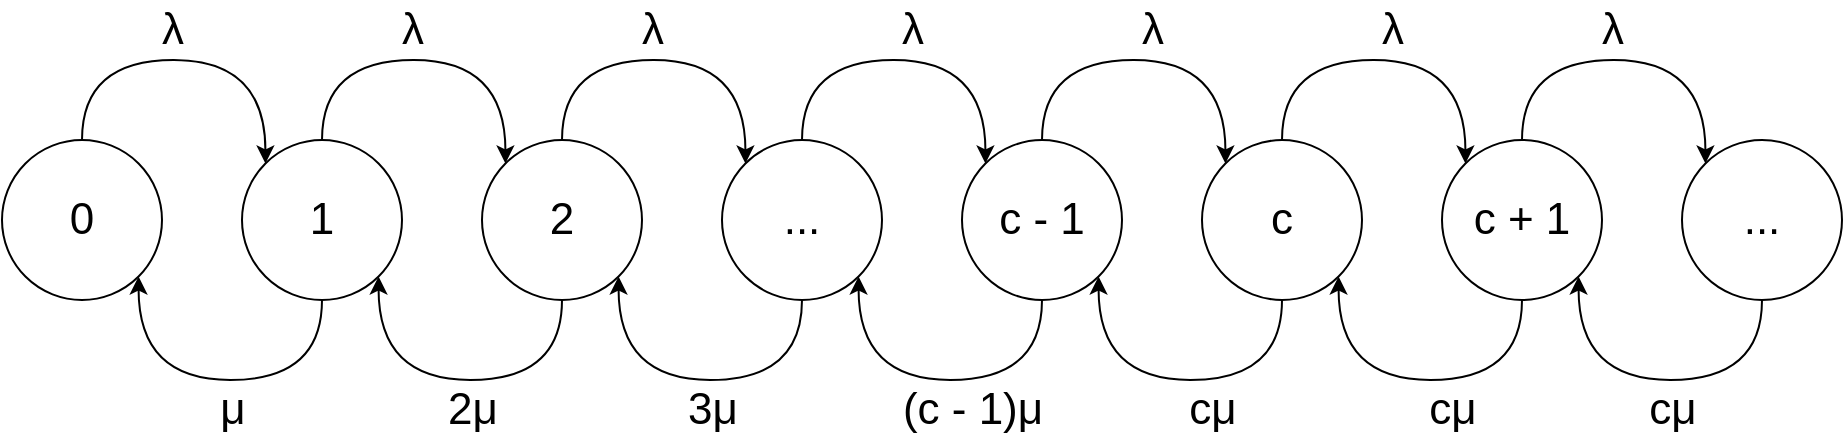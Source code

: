 <mxfile version="14.7.3" type="device"><diagram id="8CPdOJh3KvbtgiTL9yfJ" name="Page-1"><mxGraphModel dx="1422" dy="762" grid="1" gridSize="10" guides="1" tooltips="1" connect="1" arrows="1" fold="1" page="1" pageScale="1" pageWidth="850" pageHeight="1100" math="0" shadow="0"><root><mxCell id="0"/><mxCell id="1" parent="0"/><mxCell id="CIAhUomg79uPiLLEDOOj-13" style="edgeStyle=orthogonalEdgeStyle;curved=1;orthogonalLoop=1;jettySize=auto;html=1;exitX=0.5;exitY=0;exitDx=0;exitDy=0;entryX=0;entryY=0;entryDx=0;entryDy=0;fontSize=22;" parent="1" source="CIAhUomg79uPiLLEDOOj-1" target="CIAhUomg79uPiLLEDOOj-2" edge="1"><mxGeometry relative="1" as="geometry"><Array as="points"><mxPoint x="120" y="280"/><mxPoint x="212" y="280"/></Array></mxGeometry></mxCell><mxCell id="CIAhUomg79uPiLLEDOOj-1" value="0" style="ellipse;whiteSpace=wrap;html=1;aspect=fixed;fontSize=22;" parent="1" vertex="1"><mxGeometry x="80" y="320" width="80" height="80" as="geometry"/></mxCell><mxCell id="CIAhUomg79uPiLLEDOOj-23" style="edgeStyle=orthogonalEdgeStyle;curved=1;orthogonalLoop=1;jettySize=auto;html=1;exitX=0.5;exitY=1;exitDx=0;exitDy=0;entryX=1;entryY=1;entryDx=0;entryDy=0;fontSize=22;" parent="1" source="CIAhUomg79uPiLLEDOOj-2" target="CIAhUomg79uPiLLEDOOj-1" edge="1"><mxGeometry relative="1" as="geometry"><Array as="points"><mxPoint x="240" y="440"/><mxPoint x="148" y="440"/></Array></mxGeometry></mxCell><mxCell id="CIAhUomg79uPiLLEDOOj-2" value="1" style="ellipse;whiteSpace=wrap;html=1;aspect=fixed;fontSize=22;" parent="1" vertex="1"><mxGeometry x="200" y="320" width="80" height="80" as="geometry"/></mxCell><mxCell id="CIAhUomg79uPiLLEDOOj-38" style="edgeStyle=orthogonalEdgeStyle;curved=1;orthogonalLoop=1;jettySize=auto;html=1;exitX=0.5;exitY=1;exitDx=0;exitDy=0;entryX=1;entryY=1;entryDx=0;entryDy=0;fontSize=22;" parent="1" source="CIAhUomg79uPiLLEDOOj-3" target="CIAhUomg79uPiLLEDOOj-2" edge="1"><mxGeometry relative="1" as="geometry"><Array as="points"><mxPoint x="360" y="440"/><mxPoint x="268" y="440"/></Array></mxGeometry></mxCell><mxCell id="CIAhUomg79uPiLLEDOOj-3" value="2" style="ellipse;whiteSpace=wrap;html=1;aspect=fixed;fontSize=22;" parent="1" vertex="1"><mxGeometry x="320" y="320" width="80" height="80" as="geometry"/></mxCell><mxCell id="CIAhUomg79uPiLLEDOOj-40" style="edgeStyle=orthogonalEdgeStyle;curved=1;orthogonalLoop=1;jettySize=auto;html=1;exitX=0.5;exitY=1;exitDx=0;exitDy=0;entryX=1;entryY=1;entryDx=0;entryDy=0;fontSize=22;" parent="1" source="CIAhUomg79uPiLLEDOOj-4" target="CIAhUomg79uPiLLEDOOj-3" edge="1"><mxGeometry relative="1" as="geometry"><Array as="points"><mxPoint x="480" y="440"/><mxPoint x="388" y="440"/></Array></mxGeometry></mxCell><mxCell id="CIAhUomg79uPiLLEDOOj-4" value="..." style="ellipse;whiteSpace=wrap;html=1;aspect=fixed;fontSize=22;" parent="1" vertex="1"><mxGeometry x="440" y="320" width="80" height="80" as="geometry"/></mxCell><mxCell id="CIAhUomg79uPiLLEDOOj-41" style="edgeStyle=orthogonalEdgeStyle;curved=1;orthogonalLoop=1;jettySize=auto;html=1;exitX=0.5;exitY=1;exitDx=0;exitDy=0;entryX=1;entryY=1;entryDx=0;entryDy=0;fontSize=22;" parent="1" source="CIAhUomg79uPiLLEDOOj-5" target="CIAhUomg79uPiLLEDOOj-4" edge="1"><mxGeometry relative="1" as="geometry"><Array as="points"><mxPoint x="600" y="440"/><mxPoint x="508" y="440"/></Array></mxGeometry></mxCell><mxCell id="CIAhUomg79uPiLLEDOOj-5" value="c - 1" style="ellipse;whiteSpace=wrap;html=1;aspect=fixed;fontSize=22;" parent="1" vertex="1"><mxGeometry x="560" y="320" width="80" height="80" as="geometry"/></mxCell><mxCell id="CIAhUomg79uPiLLEDOOj-51" style="edgeStyle=orthogonalEdgeStyle;curved=1;orthogonalLoop=1;jettySize=auto;html=1;exitX=0.5;exitY=1;exitDx=0;exitDy=0;entryX=1;entryY=1;entryDx=0;entryDy=0;fontSize=22;" parent="1" source="CIAhUomg79uPiLLEDOOj-6" target="CIAhUomg79uPiLLEDOOj-5" edge="1"><mxGeometry relative="1" as="geometry"><Array as="points"><mxPoint x="720" y="440"/><mxPoint x="628" y="440"/></Array></mxGeometry></mxCell><mxCell id="CIAhUomg79uPiLLEDOOj-6" value="c" style="ellipse;whiteSpace=wrap;html=1;aspect=fixed;fontSize=22;" parent="1" vertex="1"><mxGeometry x="680" y="320" width="80" height="80" as="geometry"/></mxCell><mxCell id="CIAhUomg79uPiLLEDOOj-52" style="edgeStyle=orthogonalEdgeStyle;curved=1;orthogonalLoop=1;jettySize=auto;html=1;exitX=0.5;exitY=1;exitDx=0;exitDy=0;entryX=1;entryY=1;entryDx=0;entryDy=0;fontSize=22;" parent="1" source="CIAhUomg79uPiLLEDOOj-7" target="CIAhUomg79uPiLLEDOOj-6" edge="1"><mxGeometry relative="1" as="geometry"><Array as="points"><mxPoint x="840" y="440"/><mxPoint x="748" y="440"/></Array></mxGeometry></mxCell><mxCell id="CIAhUomg79uPiLLEDOOj-7" value="c + 1" style="ellipse;whiteSpace=wrap;html=1;aspect=fixed;fontSize=22;" parent="1" vertex="1"><mxGeometry x="800" y="320" width="80" height="80" as="geometry"/></mxCell><mxCell id="CIAhUomg79uPiLLEDOOj-53" style="edgeStyle=orthogonalEdgeStyle;curved=1;orthogonalLoop=1;jettySize=auto;html=1;exitX=0.5;exitY=1;exitDx=0;exitDy=0;entryX=1;entryY=1;entryDx=0;entryDy=0;fontSize=22;" parent="1" source="CIAhUomg79uPiLLEDOOj-8" target="CIAhUomg79uPiLLEDOOj-7" edge="1"><mxGeometry relative="1" as="geometry"><Array as="points"><mxPoint x="960" y="440"/><mxPoint x="868" y="440"/></Array></mxGeometry></mxCell><mxCell id="CIAhUomg79uPiLLEDOOj-8" value="..." style="ellipse;whiteSpace=wrap;html=1;aspect=fixed;fontSize=22;" parent="1" vertex="1"><mxGeometry x="920" y="320" width="80" height="80" as="geometry"/></mxCell><mxCell id="CIAhUomg79uPiLLEDOOj-14" style="edgeStyle=orthogonalEdgeStyle;curved=1;orthogonalLoop=1;jettySize=auto;html=1;exitX=0.5;exitY=0;exitDx=0;exitDy=0;entryX=0;entryY=0;entryDx=0;entryDy=0;fontSize=22;" parent="1" edge="1"><mxGeometry relative="1" as="geometry"><mxPoint x="240" y="320" as="sourcePoint"/><mxPoint x="331.716" y="331.716" as="targetPoint"/><Array as="points"><mxPoint x="240" y="280"/><mxPoint x="332" y="280"/></Array></mxGeometry></mxCell><mxCell id="CIAhUomg79uPiLLEDOOj-15" style="edgeStyle=orthogonalEdgeStyle;curved=1;orthogonalLoop=1;jettySize=auto;html=1;exitX=0.5;exitY=0;exitDx=0;exitDy=0;entryX=0;entryY=0;entryDx=0;entryDy=0;fontSize=22;" parent="1" edge="1"><mxGeometry relative="1" as="geometry"><mxPoint x="360" y="320" as="sourcePoint"/><mxPoint x="451.716" y="331.716" as="targetPoint"/><Array as="points"><mxPoint x="360" y="280"/><mxPoint x="452" y="280"/></Array></mxGeometry></mxCell><mxCell id="CIAhUomg79uPiLLEDOOj-16" style="edgeStyle=orthogonalEdgeStyle;curved=1;orthogonalLoop=1;jettySize=auto;html=1;exitX=0.5;exitY=0;exitDx=0;exitDy=0;entryX=0;entryY=0;entryDx=0;entryDy=0;fontSize=22;" parent="1" edge="1"><mxGeometry relative="1" as="geometry"><mxPoint x="480" y="320" as="sourcePoint"/><mxPoint x="571.716" y="331.716" as="targetPoint"/><Array as="points"><mxPoint x="480" y="280"/><mxPoint x="572" y="280"/></Array></mxGeometry></mxCell><mxCell id="CIAhUomg79uPiLLEDOOj-17" style="edgeStyle=orthogonalEdgeStyle;curved=1;orthogonalLoop=1;jettySize=auto;html=1;exitX=0.5;exitY=0;exitDx=0;exitDy=0;entryX=0;entryY=0;entryDx=0;entryDy=0;fontSize=22;" parent="1" edge="1"><mxGeometry relative="1" as="geometry"><mxPoint x="600" y="320" as="sourcePoint"/><mxPoint x="691.716" y="331.716" as="targetPoint"/><Array as="points"><mxPoint x="600" y="280"/><mxPoint x="692" y="280"/></Array></mxGeometry></mxCell><mxCell id="CIAhUomg79uPiLLEDOOj-18" style="edgeStyle=orthogonalEdgeStyle;curved=1;orthogonalLoop=1;jettySize=auto;html=1;exitX=0.5;exitY=0;exitDx=0;exitDy=0;entryX=0;entryY=0;entryDx=0;entryDy=0;fontSize=22;" parent="1" edge="1"><mxGeometry relative="1" as="geometry"><mxPoint x="720" y="320" as="sourcePoint"/><mxPoint x="811.716" y="331.716" as="targetPoint"/><Array as="points"><mxPoint x="720" y="280"/><mxPoint x="812" y="280"/></Array></mxGeometry></mxCell><mxCell id="CIAhUomg79uPiLLEDOOj-19" style="edgeStyle=orthogonalEdgeStyle;curved=1;orthogonalLoop=1;jettySize=auto;html=1;exitX=0.5;exitY=0;exitDx=0;exitDy=0;entryX=0;entryY=0;entryDx=0;entryDy=0;fontSize=22;" parent="1" edge="1"><mxGeometry relative="1" as="geometry"><mxPoint x="840" y="320" as="sourcePoint"/><mxPoint x="931.716" y="331.716" as="targetPoint"/><Array as="points"><mxPoint x="840" y="280"/><mxPoint x="932" y="280"/></Array></mxGeometry></mxCell><mxCell id="CIAhUomg79uPiLLEDOOj-56" value="λ" style="text;html=1;align=center;verticalAlign=middle;resizable=0;points=[];autosize=1;strokeColor=none;fontSize=22;" parent="1" vertex="1"><mxGeometry x="150" y="250" width="30" height="30" as="geometry"/></mxCell><mxCell id="CIAhUomg79uPiLLEDOOj-57" value="λ" style="text;html=1;align=center;verticalAlign=middle;resizable=0;points=[];autosize=1;strokeColor=none;fontSize=22;" parent="1" vertex="1"><mxGeometry x="270" y="250" width="30" height="30" as="geometry"/></mxCell><mxCell id="CIAhUomg79uPiLLEDOOj-58" value="λ" style="text;html=1;align=center;verticalAlign=middle;resizable=0;points=[];autosize=1;strokeColor=none;fontSize=22;" parent="1" vertex="1"><mxGeometry x="390" y="250" width="30" height="30" as="geometry"/></mxCell><mxCell id="CIAhUomg79uPiLLEDOOj-59" value="λ" style="text;html=1;align=center;verticalAlign=middle;resizable=0;points=[];autosize=1;strokeColor=none;fontSize=22;" parent="1" vertex="1"><mxGeometry x="520" y="250" width="30" height="30" as="geometry"/></mxCell><mxCell id="CIAhUomg79uPiLLEDOOj-60" value="λ" style="text;html=1;align=center;verticalAlign=middle;resizable=0;points=[];autosize=1;strokeColor=none;fontSize=22;" parent="1" vertex="1"><mxGeometry x="640" y="250" width="30" height="30" as="geometry"/></mxCell><mxCell id="CIAhUomg79uPiLLEDOOj-61" value="λ" style="text;html=1;align=center;verticalAlign=middle;resizable=0;points=[];autosize=1;strokeColor=none;fontSize=22;" parent="1" vertex="1"><mxGeometry x="760" y="250" width="30" height="30" as="geometry"/></mxCell><mxCell id="CIAhUomg79uPiLLEDOOj-62" value="λ" style="text;html=1;align=center;verticalAlign=middle;resizable=0;points=[];autosize=1;strokeColor=none;fontSize=22;" parent="1" vertex="1"><mxGeometry x="870" y="250" width="30" height="30" as="geometry"/></mxCell><mxCell id="CIAhUomg79uPiLLEDOOj-65" value="μ" style="text;html=1;align=center;verticalAlign=middle;resizable=0;points=[];autosize=1;strokeColor=none;fontSize=22;" parent="1" vertex="1"><mxGeometry x="180" y="440" width="30" height="30" as="geometry"/></mxCell><mxCell id="CIAhUomg79uPiLLEDOOj-66" value="2μ" style="text;html=1;align=center;verticalAlign=middle;resizable=0;points=[];autosize=1;strokeColor=none;fontSize=22;" parent="1" vertex="1"><mxGeometry x="295" y="440" width="40" height="30" as="geometry"/></mxCell><mxCell id="CIAhUomg79uPiLLEDOOj-67" value="3μ" style="text;html=1;align=center;verticalAlign=middle;resizable=0;points=[];autosize=1;strokeColor=none;fontSize=22;" parent="1" vertex="1"><mxGeometry x="415" y="440" width="40" height="30" as="geometry"/></mxCell><mxCell id="CIAhUomg79uPiLLEDOOj-68" value="(c - 1)μ" style="text;html=1;align=center;verticalAlign=middle;resizable=0;points=[];autosize=1;strokeColor=none;fontSize=22;" parent="1" vertex="1"><mxGeometry x="520" y="440" width="90" height="30" as="geometry"/></mxCell><mxCell id="CIAhUomg79uPiLLEDOOj-69" value="cμ" style="text;html=1;align=center;verticalAlign=middle;resizable=0;points=[];autosize=1;strokeColor=none;fontSize=22;" parent="1" vertex="1"><mxGeometry x="665" y="440" width="40" height="30" as="geometry"/></mxCell><mxCell id="CIAhUomg79uPiLLEDOOj-70" value="cμ" style="text;html=1;align=center;verticalAlign=middle;resizable=0;points=[];autosize=1;strokeColor=none;fontSize=22;" parent="1" vertex="1"><mxGeometry x="785" y="440" width="40" height="30" as="geometry"/></mxCell><mxCell id="CIAhUomg79uPiLLEDOOj-71" value="cμ" style="text;html=1;align=center;verticalAlign=middle;resizable=0;points=[];autosize=1;strokeColor=none;fontSize=22;" parent="1" vertex="1"><mxGeometry x="895" y="440" width="40" height="30" as="geometry"/></mxCell></root></mxGraphModel></diagram></mxfile>